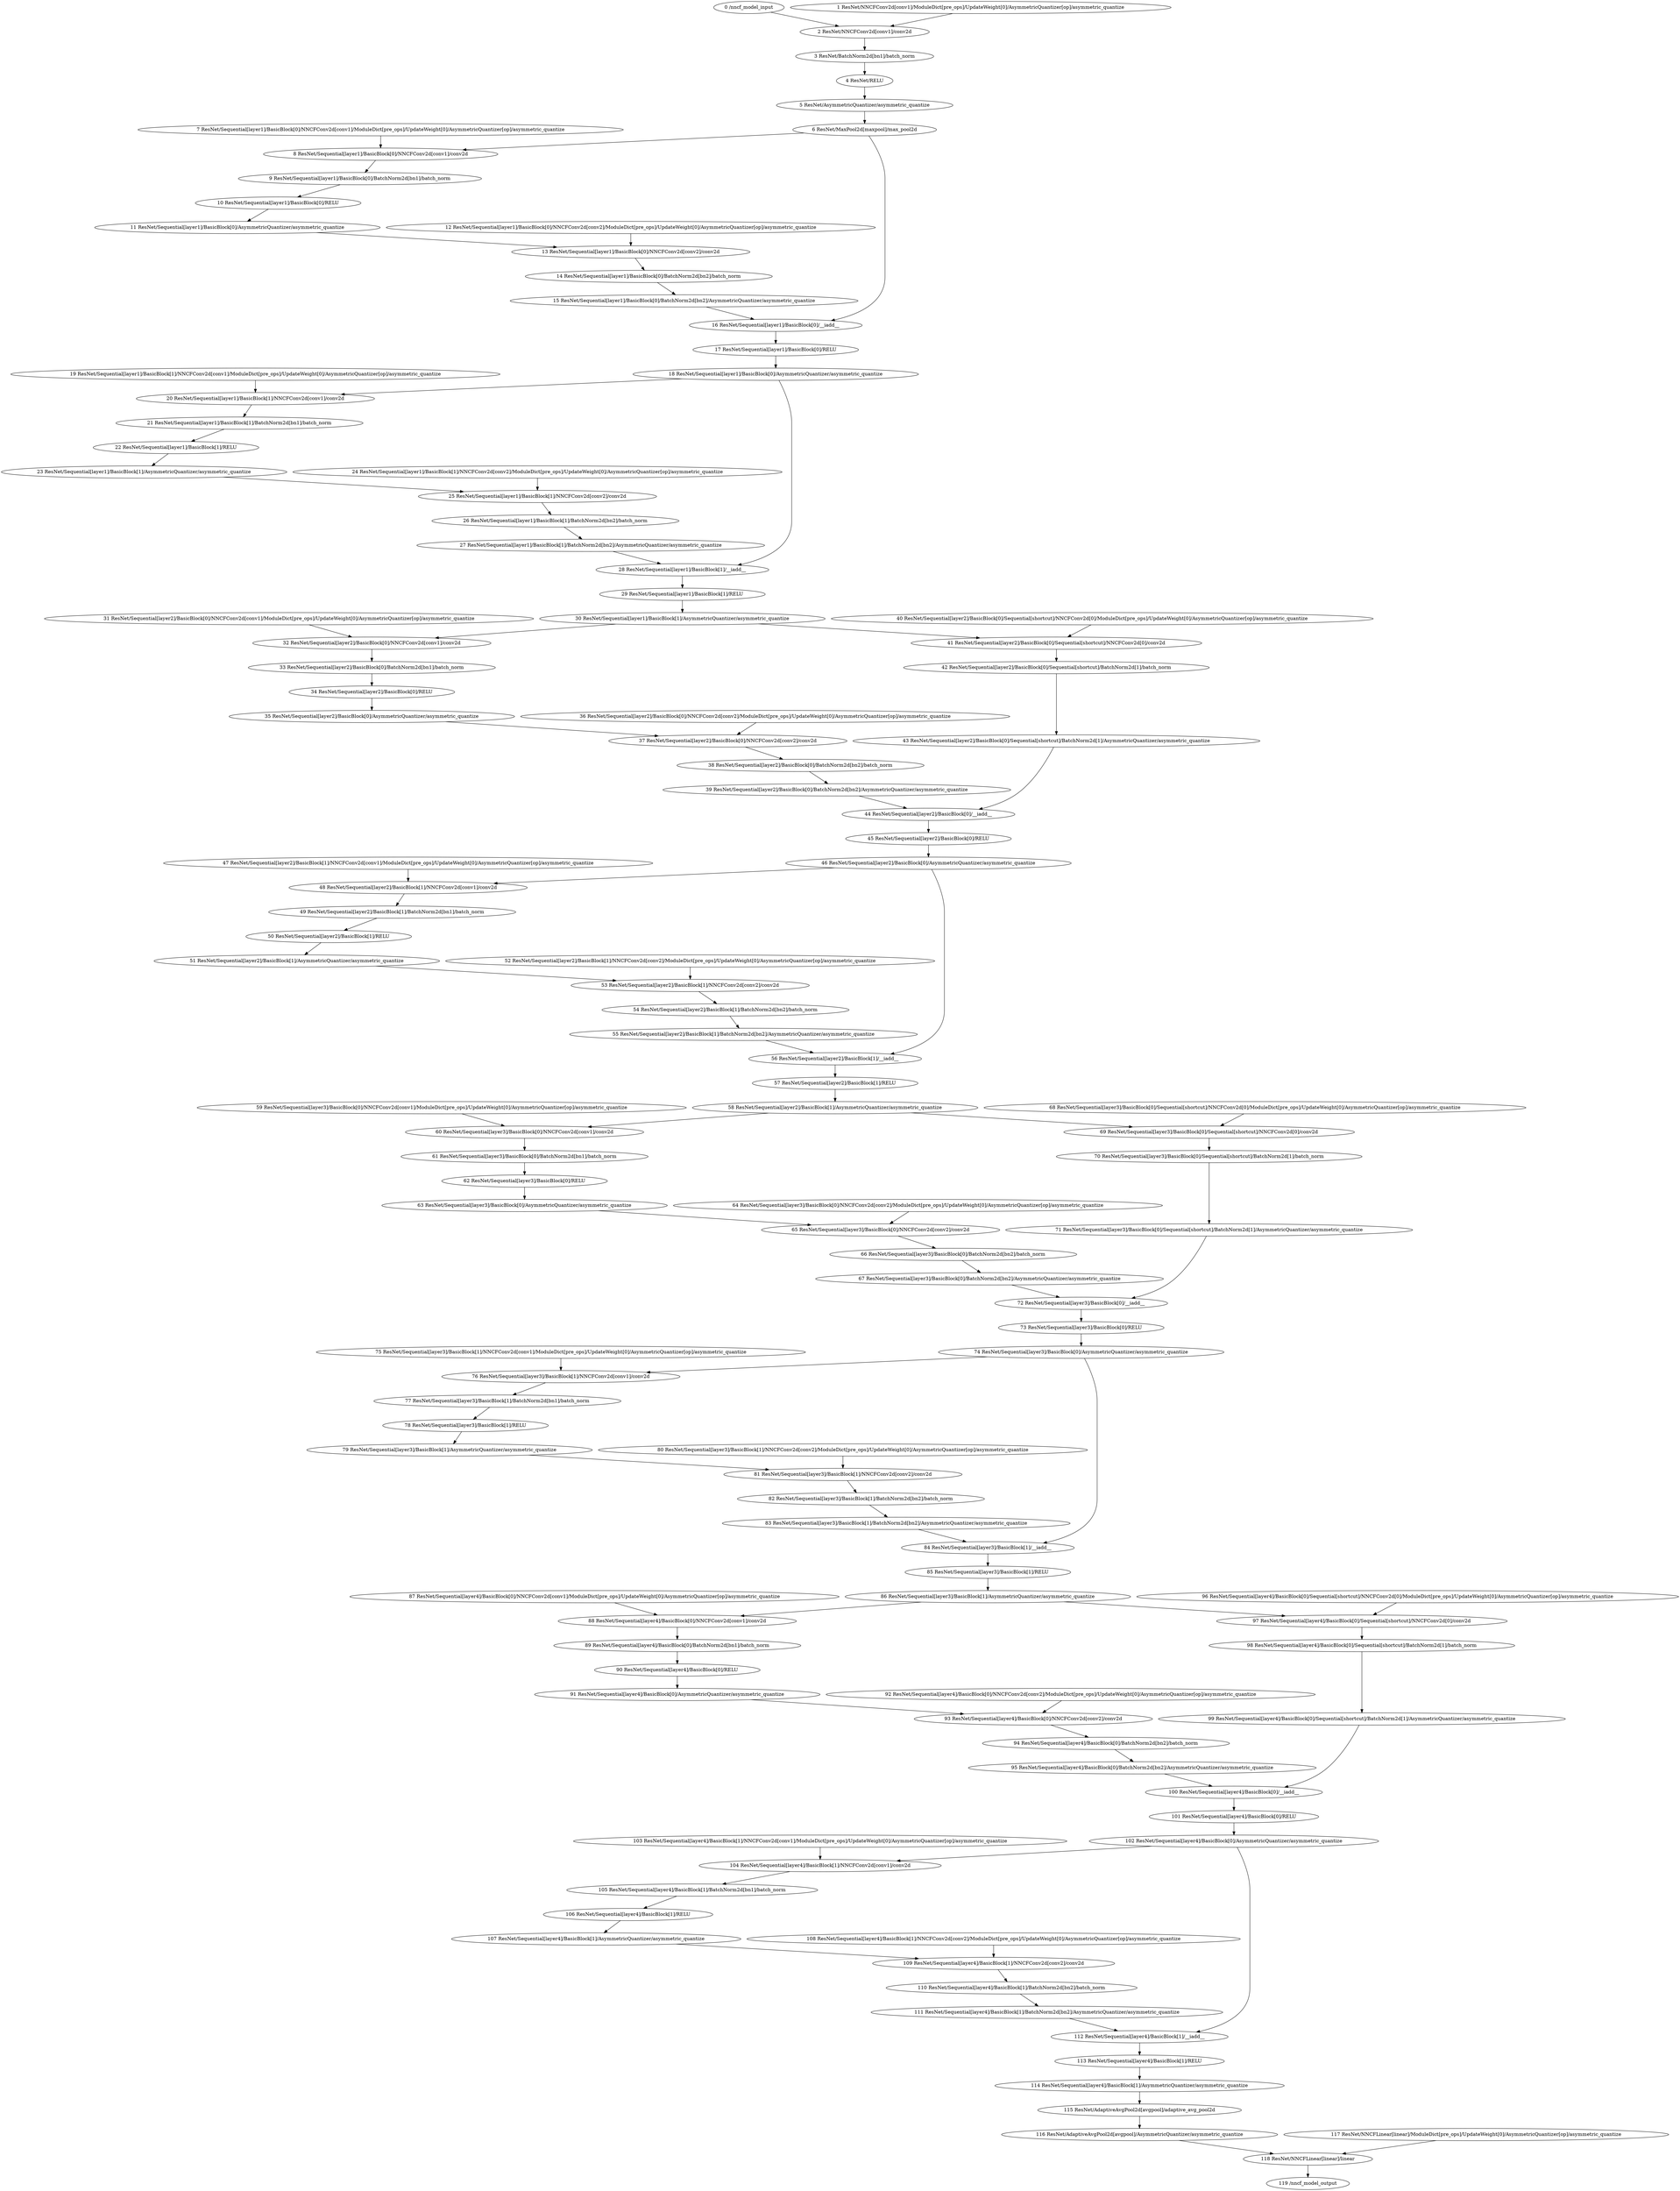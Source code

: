 strict digraph  {
"0 /nncf_model_input" [id=0, scope="", type=nncf_model_input];
"1 ResNet/NNCFConv2d[conv1]/ModuleDict[pre_ops]/UpdateWeight[0]/AsymmetricQuantizer[op]/asymmetric_quantize" [id=1, scope="ResNet/NNCFConv2d[conv1]/ModuleDict[pre_ops]/UpdateWeight[0]/AsymmetricQuantizer[op]", type=asymmetric_quantize];
"2 ResNet/NNCFConv2d[conv1]/conv2d" [id=2, scope="ResNet/NNCFConv2d[conv1]", type=conv2d];
"3 ResNet/BatchNorm2d[bn1]/batch_norm" [id=3, scope="ResNet/BatchNorm2d[bn1]", type=batch_norm];
"4 ResNet/RELU" [id=4, scope=ResNet, type=RELU];
"5 ResNet/AsymmetricQuantizer/asymmetric_quantize" [id=5, scope="ResNet/AsymmetricQuantizer", type=asymmetric_quantize];
"6 ResNet/MaxPool2d[maxpool]/max_pool2d" [id=6, scope="ResNet/MaxPool2d[maxpool]", type=max_pool2d];
"7 ResNet/Sequential[layer1]/BasicBlock[0]/NNCFConv2d[conv1]/ModuleDict[pre_ops]/UpdateWeight[0]/AsymmetricQuantizer[op]/asymmetric_quantize" [id=7, scope="ResNet/Sequential[layer1]/BasicBlock[0]/NNCFConv2d[conv1]/ModuleDict[pre_ops]/UpdateWeight[0]/AsymmetricQuantizer[op]", type=asymmetric_quantize];
"8 ResNet/Sequential[layer1]/BasicBlock[0]/NNCFConv2d[conv1]/conv2d" [id=8, scope="ResNet/Sequential[layer1]/BasicBlock[0]/NNCFConv2d[conv1]", type=conv2d];
"9 ResNet/Sequential[layer1]/BasicBlock[0]/BatchNorm2d[bn1]/batch_norm" [id=9, scope="ResNet/Sequential[layer1]/BasicBlock[0]/BatchNorm2d[bn1]", type=batch_norm];
"10 ResNet/Sequential[layer1]/BasicBlock[0]/RELU" [id=10, scope="ResNet/Sequential[layer1]/BasicBlock[0]", type=RELU];
"11 ResNet/Sequential[layer1]/BasicBlock[0]/AsymmetricQuantizer/asymmetric_quantize" [id=11, scope="ResNet/Sequential[layer1]/BasicBlock[0]/AsymmetricQuantizer", type=asymmetric_quantize];
"12 ResNet/Sequential[layer1]/BasicBlock[0]/NNCFConv2d[conv2]/ModuleDict[pre_ops]/UpdateWeight[0]/AsymmetricQuantizer[op]/asymmetric_quantize" [id=12, scope="ResNet/Sequential[layer1]/BasicBlock[0]/NNCFConv2d[conv2]/ModuleDict[pre_ops]/UpdateWeight[0]/AsymmetricQuantizer[op]", type=asymmetric_quantize];
"13 ResNet/Sequential[layer1]/BasicBlock[0]/NNCFConv2d[conv2]/conv2d" [id=13, scope="ResNet/Sequential[layer1]/BasicBlock[0]/NNCFConv2d[conv2]", type=conv2d];
"14 ResNet/Sequential[layer1]/BasicBlock[0]/BatchNorm2d[bn2]/batch_norm" [id=14, scope="ResNet/Sequential[layer1]/BasicBlock[0]/BatchNorm2d[bn2]", type=batch_norm];
"15 ResNet/Sequential[layer1]/BasicBlock[0]/BatchNorm2d[bn2]/AsymmetricQuantizer/asymmetric_quantize" [id=15, scope="ResNet/Sequential[layer1]/BasicBlock[0]/BatchNorm2d[bn2]/AsymmetricQuantizer", type=asymmetric_quantize];
"16 ResNet/Sequential[layer1]/BasicBlock[0]/__iadd__" [id=16, scope="ResNet/Sequential[layer1]/BasicBlock[0]", type=__iadd__];
"17 ResNet/Sequential[layer1]/BasicBlock[0]/RELU" [id=17, scope="ResNet/Sequential[layer1]/BasicBlock[0]", type=RELU];
"18 ResNet/Sequential[layer1]/BasicBlock[0]/AsymmetricQuantizer/asymmetric_quantize" [id=18, scope="ResNet/Sequential[layer1]/BasicBlock[0]/AsymmetricQuantizer", type=asymmetric_quantize];
"19 ResNet/Sequential[layer1]/BasicBlock[1]/NNCFConv2d[conv1]/ModuleDict[pre_ops]/UpdateWeight[0]/AsymmetricQuantizer[op]/asymmetric_quantize" [id=19, scope="ResNet/Sequential[layer1]/BasicBlock[1]/NNCFConv2d[conv1]/ModuleDict[pre_ops]/UpdateWeight[0]/AsymmetricQuantizer[op]", type=asymmetric_quantize];
"20 ResNet/Sequential[layer1]/BasicBlock[1]/NNCFConv2d[conv1]/conv2d" [id=20, scope="ResNet/Sequential[layer1]/BasicBlock[1]/NNCFConv2d[conv1]", type=conv2d];
"21 ResNet/Sequential[layer1]/BasicBlock[1]/BatchNorm2d[bn1]/batch_norm" [id=21, scope="ResNet/Sequential[layer1]/BasicBlock[1]/BatchNorm2d[bn1]", type=batch_norm];
"22 ResNet/Sequential[layer1]/BasicBlock[1]/RELU" [id=22, scope="ResNet/Sequential[layer1]/BasicBlock[1]", type=RELU];
"23 ResNet/Sequential[layer1]/BasicBlock[1]/AsymmetricQuantizer/asymmetric_quantize" [id=23, scope="ResNet/Sequential[layer1]/BasicBlock[1]/AsymmetricQuantizer", type=asymmetric_quantize];
"24 ResNet/Sequential[layer1]/BasicBlock[1]/NNCFConv2d[conv2]/ModuleDict[pre_ops]/UpdateWeight[0]/AsymmetricQuantizer[op]/asymmetric_quantize" [id=24, scope="ResNet/Sequential[layer1]/BasicBlock[1]/NNCFConv2d[conv2]/ModuleDict[pre_ops]/UpdateWeight[0]/AsymmetricQuantizer[op]", type=asymmetric_quantize];
"25 ResNet/Sequential[layer1]/BasicBlock[1]/NNCFConv2d[conv2]/conv2d" [id=25, scope="ResNet/Sequential[layer1]/BasicBlock[1]/NNCFConv2d[conv2]", type=conv2d];
"26 ResNet/Sequential[layer1]/BasicBlock[1]/BatchNorm2d[bn2]/batch_norm" [id=26, scope="ResNet/Sequential[layer1]/BasicBlock[1]/BatchNorm2d[bn2]", type=batch_norm];
"27 ResNet/Sequential[layer1]/BasicBlock[1]/BatchNorm2d[bn2]/AsymmetricQuantizer/asymmetric_quantize" [id=27, scope="ResNet/Sequential[layer1]/BasicBlock[1]/BatchNorm2d[bn2]/AsymmetricQuantizer", type=asymmetric_quantize];
"28 ResNet/Sequential[layer1]/BasicBlock[1]/__iadd__" [id=28, scope="ResNet/Sequential[layer1]/BasicBlock[1]", type=__iadd__];
"29 ResNet/Sequential[layer1]/BasicBlock[1]/RELU" [id=29, scope="ResNet/Sequential[layer1]/BasicBlock[1]", type=RELU];
"30 ResNet/Sequential[layer1]/BasicBlock[1]/AsymmetricQuantizer/asymmetric_quantize" [id=30, scope="ResNet/Sequential[layer1]/BasicBlock[1]/AsymmetricQuantizer", type=asymmetric_quantize];
"31 ResNet/Sequential[layer2]/BasicBlock[0]/NNCFConv2d[conv1]/ModuleDict[pre_ops]/UpdateWeight[0]/AsymmetricQuantizer[op]/asymmetric_quantize" [id=31, scope="ResNet/Sequential[layer2]/BasicBlock[0]/NNCFConv2d[conv1]/ModuleDict[pre_ops]/UpdateWeight[0]/AsymmetricQuantizer[op]", type=asymmetric_quantize];
"32 ResNet/Sequential[layer2]/BasicBlock[0]/NNCFConv2d[conv1]/conv2d" [id=32, scope="ResNet/Sequential[layer2]/BasicBlock[0]/NNCFConv2d[conv1]", type=conv2d];
"33 ResNet/Sequential[layer2]/BasicBlock[0]/BatchNorm2d[bn1]/batch_norm" [id=33, scope="ResNet/Sequential[layer2]/BasicBlock[0]/BatchNorm2d[bn1]", type=batch_norm];
"34 ResNet/Sequential[layer2]/BasicBlock[0]/RELU" [id=34, scope="ResNet/Sequential[layer2]/BasicBlock[0]", type=RELU];
"35 ResNet/Sequential[layer2]/BasicBlock[0]/AsymmetricQuantizer/asymmetric_quantize" [id=35, scope="ResNet/Sequential[layer2]/BasicBlock[0]/AsymmetricQuantizer", type=asymmetric_quantize];
"36 ResNet/Sequential[layer2]/BasicBlock[0]/NNCFConv2d[conv2]/ModuleDict[pre_ops]/UpdateWeight[0]/AsymmetricQuantizer[op]/asymmetric_quantize" [id=36, scope="ResNet/Sequential[layer2]/BasicBlock[0]/NNCFConv2d[conv2]/ModuleDict[pre_ops]/UpdateWeight[0]/AsymmetricQuantizer[op]", type=asymmetric_quantize];
"37 ResNet/Sequential[layer2]/BasicBlock[0]/NNCFConv2d[conv2]/conv2d" [id=37, scope="ResNet/Sequential[layer2]/BasicBlock[0]/NNCFConv2d[conv2]", type=conv2d];
"38 ResNet/Sequential[layer2]/BasicBlock[0]/BatchNorm2d[bn2]/batch_norm" [id=38, scope="ResNet/Sequential[layer2]/BasicBlock[0]/BatchNorm2d[bn2]", type=batch_norm];
"39 ResNet/Sequential[layer2]/BasicBlock[0]/BatchNorm2d[bn2]/AsymmetricQuantizer/asymmetric_quantize" [id=39, scope="ResNet/Sequential[layer2]/BasicBlock[0]/BatchNorm2d[bn2]/AsymmetricQuantizer", type=asymmetric_quantize];
"40 ResNet/Sequential[layer2]/BasicBlock[0]/Sequential[shortcut]/NNCFConv2d[0]/ModuleDict[pre_ops]/UpdateWeight[0]/AsymmetricQuantizer[op]/asymmetric_quantize" [id=40, scope="ResNet/Sequential[layer2]/BasicBlock[0]/Sequential[shortcut]/NNCFConv2d[0]/ModuleDict[pre_ops]/UpdateWeight[0]/AsymmetricQuantizer[op]", type=asymmetric_quantize];
"41 ResNet/Sequential[layer2]/BasicBlock[0]/Sequential[shortcut]/NNCFConv2d[0]/conv2d" [id=41, scope="ResNet/Sequential[layer2]/BasicBlock[0]/Sequential[shortcut]/NNCFConv2d[0]", type=conv2d];
"42 ResNet/Sequential[layer2]/BasicBlock[0]/Sequential[shortcut]/BatchNorm2d[1]/batch_norm" [id=42, scope="ResNet/Sequential[layer2]/BasicBlock[0]/Sequential[shortcut]/BatchNorm2d[1]", type=batch_norm];
"43 ResNet/Sequential[layer2]/BasicBlock[0]/Sequential[shortcut]/BatchNorm2d[1]/AsymmetricQuantizer/asymmetric_quantize" [id=43, scope="ResNet/Sequential[layer2]/BasicBlock[0]/Sequential[shortcut]/BatchNorm2d[1]/AsymmetricQuantizer", type=asymmetric_quantize];
"44 ResNet/Sequential[layer2]/BasicBlock[0]/__iadd__" [id=44, scope="ResNet/Sequential[layer2]/BasicBlock[0]", type=__iadd__];
"45 ResNet/Sequential[layer2]/BasicBlock[0]/RELU" [id=45, scope="ResNet/Sequential[layer2]/BasicBlock[0]", type=RELU];
"46 ResNet/Sequential[layer2]/BasicBlock[0]/AsymmetricQuantizer/asymmetric_quantize" [id=46, scope="ResNet/Sequential[layer2]/BasicBlock[0]/AsymmetricQuantizer", type=asymmetric_quantize];
"47 ResNet/Sequential[layer2]/BasicBlock[1]/NNCFConv2d[conv1]/ModuleDict[pre_ops]/UpdateWeight[0]/AsymmetricQuantizer[op]/asymmetric_quantize" [id=47, scope="ResNet/Sequential[layer2]/BasicBlock[1]/NNCFConv2d[conv1]/ModuleDict[pre_ops]/UpdateWeight[0]/AsymmetricQuantizer[op]", type=asymmetric_quantize];
"48 ResNet/Sequential[layer2]/BasicBlock[1]/NNCFConv2d[conv1]/conv2d" [id=48, scope="ResNet/Sequential[layer2]/BasicBlock[1]/NNCFConv2d[conv1]", type=conv2d];
"49 ResNet/Sequential[layer2]/BasicBlock[1]/BatchNorm2d[bn1]/batch_norm" [id=49, scope="ResNet/Sequential[layer2]/BasicBlock[1]/BatchNorm2d[bn1]", type=batch_norm];
"50 ResNet/Sequential[layer2]/BasicBlock[1]/RELU" [id=50, scope="ResNet/Sequential[layer2]/BasicBlock[1]", type=RELU];
"51 ResNet/Sequential[layer2]/BasicBlock[1]/AsymmetricQuantizer/asymmetric_quantize" [id=51, scope="ResNet/Sequential[layer2]/BasicBlock[1]/AsymmetricQuantizer", type=asymmetric_quantize];
"52 ResNet/Sequential[layer2]/BasicBlock[1]/NNCFConv2d[conv2]/ModuleDict[pre_ops]/UpdateWeight[0]/AsymmetricQuantizer[op]/asymmetric_quantize" [id=52, scope="ResNet/Sequential[layer2]/BasicBlock[1]/NNCFConv2d[conv2]/ModuleDict[pre_ops]/UpdateWeight[0]/AsymmetricQuantizer[op]", type=asymmetric_quantize];
"53 ResNet/Sequential[layer2]/BasicBlock[1]/NNCFConv2d[conv2]/conv2d" [id=53, scope="ResNet/Sequential[layer2]/BasicBlock[1]/NNCFConv2d[conv2]", type=conv2d];
"54 ResNet/Sequential[layer2]/BasicBlock[1]/BatchNorm2d[bn2]/batch_norm" [id=54, scope="ResNet/Sequential[layer2]/BasicBlock[1]/BatchNorm2d[bn2]", type=batch_norm];
"55 ResNet/Sequential[layer2]/BasicBlock[1]/BatchNorm2d[bn2]/AsymmetricQuantizer/asymmetric_quantize" [id=55, scope="ResNet/Sequential[layer2]/BasicBlock[1]/BatchNorm2d[bn2]/AsymmetricQuantizer", type=asymmetric_quantize];
"56 ResNet/Sequential[layer2]/BasicBlock[1]/__iadd__" [id=56, scope="ResNet/Sequential[layer2]/BasicBlock[1]", type=__iadd__];
"57 ResNet/Sequential[layer2]/BasicBlock[1]/RELU" [id=57, scope="ResNet/Sequential[layer2]/BasicBlock[1]", type=RELU];
"58 ResNet/Sequential[layer2]/BasicBlock[1]/AsymmetricQuantizer/asymmetric_quantize" [id=58, scope="ResNet/Sequential[layer2]/BasicBlock[1]/AsymmetricQuantizer", type=asymmetric_quantize];
"59 ResNet/Sequential[layer3]/BasicBlock[0]/NNCFConv2d[conv1]/ModuleDict[pre_ops]/UpdateWeight[0]/AsymmetricQuantizer[op]/asymmetric_quantize" [id=59, scope="ResNet/Sequential[layer3]/BasicBlock[0]/NNCFConv2d[conv1]/ModuleDict[pre_ops]/UpdateWeight[0]/AsymmetricQuantizer[op]", type=asymmetric_quantize];
"60 ResNet/Sequential[layer3]/BasicBlock[0]/NNCFConv2d[conv1]/conv2d" [id=60, scope="ResNet/Sequential[layer3]/BasicBlock[0]/NNCFConv2d[conv1]", type=conv2d];
"61 ResNet/Sequential[layer3]/BasicBlock[0]/BatchNorm2d[bn1]/batch_norm" [id=61, scope="ResNet/Sequential[layer3]/BasicBlock[0]/BatchNorm2d[bn1]", type=batch_norm];
"62 ResNet/Sequential[layer3]/BasicBlock[0]/RELU" [id=62, scope="ResNet/Sequential[layer3]/BasicBlock[0]", type=RELU];
"63 ResNet/Sequential[layer3]/BasicBlock[0]/AsymmetricQuantizer/asymmetric_quantize" [id=63, scope="ResNet/Sequential[layer3]/BasicBlock[0]/AsymmetricQuantizer", type=asymmetric_quantize];
"64 ResNet/Sequential[layer3]/BasicBlock[0]/NNCFConv2d[conv2]/ModuleDict[pre_ops]/UpdateWeight[0]/AsymmetricQuantizer[op]/asymmetric_quantize" [id=64, scope="ResNet/Sequential[layer3]/BasicBlock[0]/NNCFConv2d[conv2]/ModuleDict[pre_ops]/UpdateWeight[0]/AsymmetricQuantizer[op]", type=asymmetric_quantize];
"65 ResNet/Sequential[layer3]/BasicBlock[0]/NNCFConv2d[conv2]/conv2d" [id=65, scope="ResNet/Sequential[layer3]/BasicBlock[0]/NNCFConv2d[conv2]", type=conv2d];
"66 ResNet/Sequential[layer3]/BasicBlock[0]/BatchNorm2d[bn2]/batch_norm" [id=66, scope="ResNet/Sequential[layer3]/BasicBlock[0]/BatchNorm2d[bn2]", type=batch_norm];
"67 ResNet/Sequential[layer3]/BasicBlock[0]/BatchNorm2d[bn2]/AsymmetricQuantizer/asymmetric_quantize" [id=67, scope="ResNet/Sequential[layer3]/BasicBlock[0]/BatchNorm2d[bn2]/AsymmetricQuantizer", type=asymmetric_quantize];
"68 ResNet/Sequential[layer3]/BasicBlock[0]/Sequential[shortcut]/NNCFConv2d[0]/ModuleDict[pre_ops]/UpdateWeight[0]/AsymmetricQuantizer[op]/asymmetric_quantize" [id=68, scope="ResNet/Sequential[layer3]/BasicBlock[0]/Sequential[shortcut]/NNCFConv2d[0]/ModuleDict[pre_ops]/UpdateWeight[0]/AsymmetricQuantizer[op]", type=asymmetric_quantize];
"69 ResNet/Sequential[layer3]/BasicBlock[0]/Sequential[shortcut]/NNCFConv2d[0]/conv2d" [id=69, scope="ResNet/Sequential[layer3]/BasicBlock[0]/Sequential[shortcut]/NNCFConv2d[0]", type=conv2d];
"70 ResNet/Sequential[layer3]/BasicBlock[0]/Sequential[shortcut]/BatchNorm2d[1]/batch_norm" [id=70, scope="ResNet/Sequential[layer3]/BasicBlock[0]/Sequential[shortcut]/BatchNorm2d[1]", type=batch_norm];
"71 ResNet/Sequential[layer3]/BasicBlock[0]/Sequential[shortcut]/BatchNorm2d[1]/AsymmetricQuantizer/asymmetric_quantize" [id=71, scope="ResNet/Sequential[layer3]/BasicBlock[0]/Sequential[shortcut]/BatchNorm2d[1]/AsymmetricQuantizer", type=asymmetric_quantize];
"72 ResNet/Sequential[layer3]/BasicBlock[0]/__iadd__" [id=72, scope="ResNet/Sequential[layer3]/BasicBlock[0]", type=__iadd__];
"73 ResNet/Sequential[layer3]/BasicBlock[0]/RELU" [id=73, scope="ResNet/Sequential[layer3]/BasicBlock[0]", type=RELU];
"74 ResNet/Sequential[layer3]/BasicBlock[0]/AsymmetricQuantizer/asymmetric_quantize" [id=74, scope="ResNet/Sequential[layer3]/BasicBlock[0]/AsymmetricQuantizer", type=asymmetric_quantize];
"75 ResNet/Sequential[layer3]/BasicBlock[1]/NNCFConv2d[conv1]/ModuleDict[pre_ops]/UpdateWeight[0]/AsymmetricQuantizer[op]/asymmetric_quantize" [id=75, scope="ResNet/Sequential[layer3]/BasicBlock[1]/NNCFConv2d[conv1]/ModuleDict[pre_ops]/UpdateWeight[0]/AsymmetricQuantizer[op]", type=asymmetric_quantize];
"76 ResNet/Sequential[layer3]/BasicBlock[1]/NNCFConv2d[conv1]/conv2d" [id=76, scope="ResNet/Sequential[layer3]/BasicBlock[1]/NNCFConv2d[conv1]", type=conv2d];
"77 ResNet/Sequential[layer3]/BasicBlock[1]/BatchNorm2d[bn1]/batch_norm" [id=77, scope="ResNet/Sequential[layer3]/BasicBlock[1]/BatchNorm2d[bn1]", type=batch_norm];
"78 ResNet/Sequential[layer3]/BasicBlock[1]/RELU" [id=78, scope="ResNet/Sequential[layer3]/BasicBlock[1]", type=RELU];
"79 ResNet/Sequential[layer3]/BasicBlock[1]/AsymmetricQuantizer/asymmetric_quantize" [id=79, scope="ResNet/Sequential[layer3]/BasicBlock[1]/AsymmetricQuantizer", type=asymmetric_quantize];
"80 ResNet/Sequential[layer3]/BasicBlock[1]/NNCFConv2d[conv2]/ModuleDict[pre_ops]/UpdateWeight[0]/AsymmetricQuantizer[op]/asymmetric_quantize" [id=80, scope="ResNet/Sequential[layer3]/BasicBlock[1]/NNCFConv2d[conv2]/ModuleDict[pre_ops]/UpdateWeight[0]/AsymmetricQuantizer[op]", type=asymmetric_quantize];
"81 ResNet/Sequential[layer3]/BasicBlock[1]/NNCFConv2d[conv2]/conv2d" [id=81, scope="ResNet/Sequential[layer3]/BasicBlock[1]/NNCFConv2d[conv2]", type=conv2d];
"82 ResNet/Sequential[layer3]/BasicBlock[1]/BatchNorm2d[bn2]/batch_norm" [id=82, scope="ResNet/Sequential[layer3]/BasicBlock[1]/BatchNorm2d[bn2]", type=batch_norm];
"83 ResNet/Sequential[layer3]/BasicBlock[1]/BatchNorm2d[bn2]/AsymmetricQuantizer/asymmetric_quantize" [id=83, scope="ResNet/Sequential[layer3]/BasicBlock[1]/BatchNorm2d[bn2]/AsymmetricQuantizer", type=asymmetric_quantize];
"84 ResNet/Sequential[layer3]/BasicBlock[1]/__iadd__" [id=84, scope="ResNet/Sequential[layer3]/BasicBlock[1]", type=__iadd__];
"85 ResNet/Sequential[layer3]/BasicBlock[1]/RELU" [id=85, scope="ResNet/Sequential[layer3]/BasicBlock[1]", type=RELU];
"86 ResNet/Sequential[layer3]/BasicBlock[1]/AsymmetricQuantizer/asymmetric_quantize" [id=86, scope="ResNet/Sequential[layer3]/BasicBlock[1]/AsymmetricQuantizer", type=asymmetric_quantize];
"87 ResNet/Sequential[layer4]/BasicBlock[0]/NNCFConv2d[conv1]/ModuleDict[pre_ops]/UpdateWeight[0]/AsymmetricQuantizer[op]/asymmetric_quantize" [id=87, scope="ResNet/Sequential[layer4]/BasicBlock[0]/NNCFConv2d[conv1]/ModuleDict[pre_ops]/UpdateWeight[0]/AsymmetricQuantizer[op]", type=asymmetric_quantize];
"88 ResNet/Sequential[layer4]/BasicBlock[0]/NNCFConv2d[conv1]/conv2d" [id=88, scope="ResNet/Sequential[layer4]/BasicBlock[0]/NNCFConv2d[conv1]", type=conv2d];
"89 ResNet/Sequential[layer4]/BasicBlock[0]/BatchNorm2d[bn1]/batch_norm" [id=89, scope="ResNet/Sequential[layer4]/BasicBlock[0]/BatchNorm2d[bn1]", type=batch_norm];
"90 ResNet/Sequential[layer4]/BasicBlock[0]/RELU" [id=90, scope="ResNet/Sequential[layer4]/BasicBlock[0]", type=RELU];
"91 ResNet/Sequential[layer4]/BasicBlock[0]/AsymmetricQuantizer/asymmetric_quantize" [id=91, scope="ResNet/Sequential[layer4]/BasicBlock[0]/AsymmetricQuantizer", type=asymmetric_quantize];
"92 ResNet/Sequential[layer4]/BasicBlock[0]/NNCFConv2d[conv2]/ModuleDict[pre_ops]/UpdateWeight[0]/AsymmetricQuantizer[op]/asymmetric_quantize" [id=92, scope="ResNet/Sequential[layer4]/BasicBlock[0]/NNCFConv2d[conv2]/ModuleDict[pre_ops]/UpdateWeight[0]/AsymmetricQuantizer[op]", type=asymmetric_quantize];
"93 ResNet/Sequential[layer4]/BasicBlock[0]/NNCFConv2d[conv2]/conv2d" [id=93, scope="ResNet/Sequential[layer4]/BasicBlock[0]/NNCFConv2d[conv2]", type=conv2d];
"94 ResNet/Sequential[layer4]/BasicBlock[0]/BatchNorm2d[bn2]/batch_norm" [id=94, scope="ResNet/Sequential[layer4]/BasicBlock[0]/BatchNorm2d[bn2]", type=batch_norm];
"95 ResNet/Sequential[layer4]/BasicBlock[0]/BatchNorm2d[bn2]/AsymmetricQuantizer/asymmetric_quantize" [id=95, scope="ResNet/Sequential[layer4]/BasicBlock[0]/BatchNorm2d[bn2]/AsymmetricQuantizer", type=asymmetric_quantize];
"96 ResNet/Sequential[layer4]/BasicBlock[0]/Sequential[shortcut]/NNCFConv2d[0]/ModuleDict[pre_ops]/UpdateWeight[0]/AsymmetricQuantizer[op]/asymmetric_quantize" [id=96, scope="ResNet/Sequential[layer4]/BasicBlock[0]/Sequential[shortcut]/NNCFConv2d[0]/ModuleDict[pre_ops]/UpdateWeight[0]/AsymmetricQuantizer[op]", type=asymmetric_quantize];
"97 ResNet/Sequential[layer4]/BasicBlock[0]/Sequential[shortcut]/NNCFConv2d[0]/conv2d" [id=97, scope="ResNet/Sequential[layer4]/BasicBlock[0]/Sequential[shortcut]/NNCFConv2d[0]", type=conv2d];
"98 ResNet/Sequential[layer4]/BasicBlock[0]/Sequential[shortcut]/BatchNorm2d[1]/batch_norm" [id=98, scope="ResNet/Sequential[layer4]/BasicBlock[0]/Sequential[shortcut]/BatchNorm2d[1]", type=batch_norm];
"99 ResNet/Sequential[layer4]/BasicBlock[0]/Sequential[shortcut]/BatchNorm2d[1]/AsymmetricQuantizer/asymmetric_quantize" [id=99, scope="ResNet/Sequential[layer4]/BasicBlock[0]/Sequential[shortcut]/BatchNorm2d[1]/AsymmetricQuantizer", type=asymmetric_quantize];
"100 ResNet/Sequential[layer4]/BasicBlock[0]/__iadd__" [id=100, scope="ResNet/Sequential[layer4]/BasicBlock[0]", type=__iadd__];
"101 ResNet/Sequential[layer4]/BasicBlock[0]/RELU" [id=101, scope="ResNet/Sequential[layer4]/BasicBlock[0]", type=RELU];
"102 ResNet/Sequential[layer4]/BasicBlock[0]/AsymmetricQuantizer/asymmetric_quantize" [id=102, scope="ResNet/Sequential[layer4]/BasicBlock[0]/AsymmetricQuantizer", type=asymmetric_quantize];
"103 ResNet/Sequential[layer4]/BasicBlock[1]/NNCFConv2d[conv1]/ModuleDict[pre_ops]/UpdateWeight[0]/AsymmetricQuantizer[op]/asymmetric_quantize" [id=103, scope="ResNet/Sequential[layer4]/BasicBlock[1]/NNCFConv2d[conv1]/ModuleDict[pre_ops]/UpdateWeight[0]/AsymmetricQuantizer[op]", type=asymmetric_quantize];
"104 ResNet/Sequential[layer4]/BasicBlock[1]/NNCFConv2d[conv1]/conv2d" [id=104, scope="ResNet/Sequential[layer4]/BasicBlock[1]/NNCFConv2d[conv1]", type=conv2d];
"105 ResNet/Sequential[layer4]/BasicBlock[1]/BatchNorm2d[bn1]/batch_norm" [id=105, scope="ResNet/Sequential[layer4]/BasicBlock[1]/BatchNorm2d[bn1]", type=batch_norm];
"106 ResNet/Sequential[layer4]/BasicBlock[1]/RELU" [id=106, scope="ResNet/Sequential[layer4]/BasicBlock[1]", type=RELU];
"107 ResNet/Sequential[layer4]/BasicBlock[1]/AsymmetricQuantizer/asymmetric_quantize" [id=107, scope="ResNet/Sequential[layer4]/BasicBlock[1]/AsymmetricQuantizer", type=asymmetric_quantize];
"108 ResNet/Sequential[layer4]/BasicBlock[1]/NNCFConv2d[conv2]/ModuleDict[pre_ops]/UpdateWeight[0]/AsymmetricQuantizer[op]/asymmetric_quantize" [id=108, scope="ResNet/Sequential[layer4]/BasicBlock[1]/NNCFConv2d[conv2]/ModuleDict[pre_ops]/UpdateWeight[0]/AsymmetricQuantizer[op]", type=asymmetric_quantize];
"109 ResNet/Sequential[layer4]/BasicBlock[1]/NNCFConv2d[conv2]/conv2d" [id=109, scope="ResNet/Sequential[layer4]/BasicBlock[1]/NNCFConv2d[conv2]", type=conv2d];
"110 ResNet/Sequential[layer4]/BasicBlock[1]/BatchNorm2d[bn2]/batch_norm" [id=110, scope="ResNet/Sequential[layer4]/BasicBlock[1]/BatchNorm2d[bn2]", type=batch_norm];
"111 ResNet/Sequential[layer4]/BasicBlock[1]/BatchNorm2d[bn2]/AsymmetricQuantizer/asymmetric_quantize" [id=111, scope="ResNet/Sequential[layer4]/BasicBlock[1]/BatchNorm2d[bn2]/AsymmetricQuantizer", type=asymmetric_quantize];
"112 ResNet/Sequential[layer4]/BasicBlock[1]/__iadd__" [id=112, scope="ResNet/Sequential[layer4]/BasicBlock[1]", type=__iadd__];
"113 ResNet/Sequential[layer4]/BasicBlock[1]/RELU" [id=113, scope="ResNet/Sequential[layer4]/BasicBlock[1]", type=RELU];
"114 ResNet/Sequential[layer4]/BasicBlock[1]/AsymmetricQuantizer/asymmetric_quantize" [id=114, scope="ResNet/Sequential[layer4]/BasicBlock[1]/AsymmetricQuantizer", type=asymmetric_quantize];
"115 ResNet/AdaptiveAvgPool2d[avgpool]/adaptive_avg_pool2d" [id=115, scope="ResNet/AdaptiveAvgPool2d[avgpool]", type=adaptive_avg_pool2d];
"116 ResNet/AdaptiveAvgPool2d[avgpool]/AsymmetricQuantizer/asymmetric_quantize" [id=116, scope="ResNet/AdaptiveAvgPool2d[avgpool]/AsymmetricQuantizer", type=asymmetric_quantize];
"117 ResNet/NNCFLinear[linear]/ModuleDict[pre_ops]/UpdateWeight[0]/AsymmetricQuantizer[op]/asymmetric_quantize" [id=117, scope="ResNet/NNCFLinear[linear]/ModuleDict[pre_ops]/UpdateWeight[0]/AsymmetricQuantizer[op]", type=asymmetric_quantize];
"118 ResNet/NNCFLinear[linear]/linear" [id=118, scope="ResNet/NNCFLinear[linear]", type=linear];
"119 /nncf_model_output" [id=119, scope="", type=nncf_model_output];
"0 /nncf_model_input" -> "2 ResNet/NNCFConv2d[conv1]/conv2d";
"1 ResNet/NNCFConv2d[conv1]/ModuleDict[pre_ops]/UpdateWeight[0]/AsymmetricQuantizer[op]/asymmetric_quantize" -> "2 ResNet/NNCFConv2d[conv1]/conv2d";
"2 ResNet/NNCFConv2d[conv1]/conv2d" -> "3 ResNet/BatchNorm2d[bn1]/batch_norm";
"3 ResNet/BatchNorm2d[bn1]/batch_norm" -> "4 ResNet/RELU";
"4 ResNet/RELU" -> "5 ResNet/AsymmetricQuantizer/asymmetric_quantize";
"5 ResNet/AsymmetricQuantizer/asymmetric_quantize" -> "6 ResNet/MaxPool2d[maxpool]/max_pool2d";
"6 ResNet/MaxPool2d[maxpool]/max_pool2d" -> "8 ResNet/Sequential[layer1]/BasicBlock[0]/NNCFConv2d[conv1]/conv2d";
"7 ResNet/Sequential[layer1]/BasicBlock[0]/NNCFConv2d[conv1]/ModuleDict[pre_ops]/UpdateWeight[0]/AsymmetricQuantizer[op]/asymmetric_quantize" -> "8 ResNet/Sequential[layer1]/BasicBlock[0]/NNCFConv2d[conv1]/conv2d";
"8 ResNet/Sequential[layer1]/BasicBlock[0]/NNCFConv2d[conv1]/conv2d" -> "9 ResNet/Sequential[layer1]/BasicBlock[0]/BatchNorm2d[bn1]/batch_norm";
"6 ResNet/MaxPool2d[maxpool]/max_pool2d" -> "16 ResNet/Sequential[layer1]/BasicBlock[0]/__iadd__";
"9 ResNet/Sequential[layer1]/BasicBlock[0]/BatchNorm2d[bn1]/batch_norm" -> "10 ResNet/Sequential[layer1]/BasicBlock[0]/RELU";
"10 ResNet/Sequential[layer1]/BasicBlock[0]/RELU" -> "11 ResNet/Sequential[layer1]/BasicBlock[0]/AsymmetricQuantizer/asymmetric_quantize";
"11 ResNet/Sequential[layer1]/BasicBlock[0]/AsymmetricQuantizer/asymmetric_quantize" -> "13 ResNet/Sequential[layer1]/BasicBlock[0]/NNCFConv2d[conv2]/conv2d";
"12 ResNet/Sequential[layer1]/BasicBlock[0]/NNCFConv2d[conv2]/ModuleDict[pre_ops]/UpdateWeight[0]/AsymmetricQuantizer[op]/asymmetric_quantize" -> "13 ResNet/Sequential[layer1]/BasicBlock[0]/NNCFConv2d[conv2]/conv2d";
"13 ResNet/Sequential[layer1]/BasicBlock[0]/NNCFConv2d[conv2]/conv2d" -> "14 ResNet/Sequential[layer1]/BasicBlock[0]/BatchNorm2d[bn2]/batch_norm";
"14 ResNet/Sequential[layer1]/BasicBlock[0]/BatchNorm2d[bn2]/batch_norm" -> "15 ResNet/Sequential[layer1]/BasicBlock[0]/BatchNorm2d[bn2]/AsymmetricQuantizer/asymmetric_quantize";
"15 ResNet/Sequential[layer1]/BasicBlock[0]/BatchNorm2d[bn2]/AsymmetricQuantizer/asymmetric_quantize" -> "16 ResNet/Sequential[layer1]/BasicBlock[0]/__iadd__";
"16 ResNet/Sequential[layer1]/BasicBlock[0]/__iadd__" -> "17 ResNet/Sequential[layer1]/BasicBlock[0]/RELU";
"17 ResNet/Sequential[layer1]/BasicBlock[0]/RELU" -> "18 ResNet/Sequential[layer1]/BasicBlock[0]/AsymmetricQuantizer/asymmetric_quantize";
"18 ResNet/Sequential[layer1]/BasicBlock[0]/AsymmetricQuantizer/asymmetric_quantize" -> "20 ResNet/Sequential[layer1]/BasicBlock[1]/NNCFConv2d[conv1]/conv2d";
"18 ResNet/Sequential[layer1]/BasicBlock[0]/AsymmetricQuantizer/asymmetric_quantize" -> "28 ResNet/Sequential[layer1]/BasicBlock[1]/__iadd__";
"19 ResNet/Sequential[layer1]/BasicBlock[1]/NNCFConv2d[conv1]/ModuleDict[pre_ops]/UpdateWeight[0]/AsymmetricQuantizer[op]/asymmetric_quantize" -> "20 ResNet/Sequential[layer1]/BasicBlock[1]/NNCFConv2d[conv1]/conv2d";
"20 ResNet/Sequential[layer1]/BasicBlock[1]/NNCFConv2d[conv1]/conv2d" -> "21 ResNet/Sequential[layer1]/BasicBlock[1]/BatchNorm2d[bn1]/batch_norm";
"21 ResNet/Sequential[layer1]/BasicBlock[1]/BatchNorm2d[bn1]/batch_norm" -> "22 ResNet/Sequential[layer1]/BasicBlock[1]/RELU";
"22 ResNet/Sequential[layer1]/BasicBlock[1]/RELU" -> "23 ResNet/Sequential[layer1]/BasicBlock[1]/AsymmetricQuantizer/asymmetric_quantize";
"23 ResNet/Sequential[layer1]/BasicBlock[1]/AsymmetricQuantizer/asymmetric_quantize" -> "25 ResNet/Sequential[layer1]/BasicBlock[1]/NNCFConv2d[conv2]/conv2d";
"24 ResNet/Sequential[layer1]/BasicBlock[1]/NNCFConv2d[conv2]/ModuleDict[pre_ops]/UpdateWeight[0]/AsymmetricQuantizer[op]/asymmetric_quantize" -> "25 ResNet/Sequential[layer1]/BasicBlock[1]/NNCFConv2d[conv2]/conv2d";
"25 ResNet/Sequential[layer1]/BasicBlock[1]/NNCFConv2d[conv2]/conv2d" -> "26 ResNet/Sequential[layer1]/BasicBlock[1]/BatchNorm2d[bn2]/batch_norm";
"26 ResNet/Sequential[layer1]/BasicBlock[1]/BatchNorm2d[bn2]/batch_norm" -> "27 ResNet/Sequential[layer1]/BasicBlock[1]/BatchNorm2d[bn2]/AsymmetricQuantizer/asymmetric_quantize";
"27 ResNet/Sequential[layer1]/BasicBlock[1]/BatchNorm2d[bn2]/AsymmetricQuantizer/asymmetric_quantize" -> "28 ResNet/Sequential[layer1]/BasicBlock[1]/__iadd__";
"28 ResNet/Sequential[layer1]/BasicBlock[1]/__iadd__" -> "29 ResNet/Sequential[layer1]/BasicBlock[1]/RELU";
"29 ResNet/Sequential[layer1]/BasicBlock[1]/RELU" -> "30 ResNet/Sequential[layer1]/BasicBlock[1]/AsymmetricQuantizer/asymmetric_quantize";
"30 ResNet/Sequential[layer1]/BasicBlock[1]/AsymmetricQuantizer/asymmetric_quantize" -> "32 ResNet/Sequential[layer2]/BasicBlock[0]/NNCFConv2d[conv1]/conv2d";
"30 ResNet/Sequential[layer1]/BasicBlock[1]/AsymmetricQuantizer/asymmetric_quantize" -> "41 ResNet/Sequential[layer2]/BasicBlock[0]/Sequential[shortcut]/NNCFConv2d[0]/conv2d";
"31 ResNet/Sequential[layer2]/BasicBlock[0]/NNCFConv2d[conv1]/ModuleDict[pre_ops]/UpdateWeight[0]/AsymmetricQuantizer[op]/asymmetric_quantize" -> "32 ResNet/Sequential[layer2]/BasicBlock[0]/NNCFConv2d[conv1]/conv2d";
"32 ResNet/Sequential[layer2]/BasicBlock[0]/NNCFConv2d[conv1]/conv2d" -> "33 ResNet/Sequential[layer2]/BasicBlock[0]/BatchNorm2d[bn1]/batch_norm";
"33 ResNet/Sequential[layer2]/BasicBlock[0]/BatchNorm2d[bn1]/batch_norm" -> "34 ResNet/Sequential[layer2]/BasicBlock[0]/RELU";
"34 ResNet/Sequential[layer2]/BasicBlock[0]/RELU" -> "35 ResNet/Sequential[layer2]/BasicBlock[0]/AsymmetricQuantizer/asymmetric_quantize";
"35 ResNet/Sequential[layer2]/BasicBlock[0]/AsymmetricQuantizer/asymmetric_quantize" -> "37 ResNet/Sequential[layer2]/BasicBlock[0]/NNCFConv2d[conv2]/conv2d";
"36 ResNet/Sequential[layer2]/BasicBlock[0]/NNCFConv2d[conv2]/ModuleDict[pre_ops]/UpdateWeight[0]/AsymmetricQuantizer[op]/asymmetric_quantize" -> "37 ResNet/Sequential[layer2]/BasicBlock[0]/NNCFConv2d[conv2]/conv2d";
"37 ResNet/Sequential[layer2]/BasicBlock[0]/NNCFConv2d[conv2]/conv2d" -> "38 ResNet/Sequential[layer2]/BasicBlock[0]/BatchNorm2d[bn2]/batch_norm";
"38 ResNet/Sequential[layer2]/BasicBlock[0]/BatchNorm2d[bn2]/batch_norm" -> "39 ResNet/Sequential[layer2]/BasicBlock[0]/BatchNorm2d[bn2]/AsymmetricQuantizer/asymmetric_quantize";
"39 ResNet/Sequential[layer2]/BasicBlock[0]/BatchNorm2d[bn2]/AsymmetricQuantizer/asymmetric_quantize" -> "44 ResNet/Sequential[layer2]/BasicBlock[0]/__iadd__";
"40 ResNet/Sequential[layer2]/BasicBlock[0]/Sequential[shortcut]/NNCFConv2d[0]/ModuleDict[pre_ops]/UpdateWeight[0]/AsymmetricQuantizer[op]/asymmetric_quantize" -> "41 ResNet/Sequential[layer2]/BasicBlock[0]/Sequential[shortcut]/NNCFConv2d[0]/conv2d";
"41 ResNet/Sequential[layer2]/BasicBlock[0]/Sequential[shortcut]/NNCFConv2d[0]/conv2d" -> "42 ResNet/Sequential[layer2]/BasicBlock[0]/Sequential[shortcut]/BatchNorm2d[1]/batch_norm";
"42 ResNet/Sequential[layer2]/BasicBlock[0]/Sequential[shortcut]/BatchNorm2d[1]/batch_norm" -> "43 ResNet/Sequential[layer2]/BasicBlock[0]/Sequential[shortcut]/BatchNorm2d[1]/AsymmetricQuantizer/asymmetric_quantize";
"43 ResNet/Sequential[layer2]/BasicBlock[0]/Sequential[shortcut]/BatchNorm2d[1]/AsymmetricQuantizer/asymmetric_quantize" -> "44 ResNet/Sequential[layer2]/BasicBlock[0]/__iadd__";
"44 ResNet/Sequential[layer2]/BasicBlock[0]/__iadd__" -> "45 ResNet/Sequential[layer2]/BasicBlock[0]/RELU";
"45 ResNet/Sequential[layer2]/BasicBlock[0]/RELU" -> "46 ResNet/Sequential[layer2]/BasicBlock[0]/AsymmetricQuantizer/asymmetric_quantize";
"46 ResNet/Sequential[layer2]/BasicBlock[0]/AsymmetricQuantizer/asymmetric_quantize" -> "48 ResNet/Sequential[layer2]/BasicBlock[1]/NNCFConv2d[conv1]/conv2d";
"46 ResNet/Sequential[layer2]/BasicBlock[0]/AsymmetricQuantizer/asymmetric_quantize" -> "56 ResNet/Sequential[layer2]/BasicBlock[1]/__iadd__";
"47 ResNet/Sequential[layer2]/BasicBlock[1]/NNCFConv2d[conv1]/ModuleDict[pre_ops]/UpdateWeight[0]/AsymmetricQuantizer[op]/asymmetric_quantize" -> "48 ResNet/Sequential[layer2]/BasicBlock[1]/NNCFConv2d[conv1]/conv2d";
"48 ResNet/Sequential[layer2]/BasicBlock[1]/NNCFConv2d[conv1]/conv2d" -> "49 ResNet/Sequential[layer2]/BasicBlock[1]/BatchNorm2d[bn1]/batch_norm";
"49 ResNet/Sequential[layer2]/BasicBlock[1]/BatchNorm2d[bn1]/batch_norm" -> "50 ResNet/Sequential[layer2]/BasicBlock[1]/RELU";
"50 ResNet/Sequential[layer2]/BasicBlock[1]/RELU" -> "51 ResNet/Sequential[layer2]/BasicBlock[1]/AsymmetricQuantizer/asymmetric_quantize";
"51 ResNet/Sequential[layer2]/BasicBlock[1]/AsymmetricQuantizer/asymmetric_quantize" -> "53 ResNet/Sequential[layer2]/BasicBlock[1]/NNCFConv2d[conv2]/conv2d";
"52 ResNet/Sequential[layer2]/BasicBlock[1]/NNCFConv2d[conv2]/ModuleDict[pre_ops]/UpdateWeight[0]/AsymmetricQuantizer[op]/asymmetric_quantize" -> "53 ResNet/Sequential[layer2]/BasicBlock[1]/NNCFConv2d[conv2]/conv2d";
"53 ResNet/Sequential[layer2]/BasicBlock[1]/NNCFConv2d[conv2]/conv2d" -> "54 ResNet/Sequential[layer2]/BasicBlock[1]/BatchNorm2d[bn2]/batch_norm";
"54 ResNet/Sequential[layer2]/BasicBlock[1]/BatchNorm2d[bn2]/batch_norm" -> "55 ResNet/Sequential[layer2]/BasicBlock[1]/BatchNorm2d[bn2]/AsymmetricQuantizer/asymmetric_quantize";
"55 ResNet/Sequential[layer2]/BasicBlock[1]/BatchNorm2d[bn2]/AsymmetricQuantizer/asymmetric_quantize" -> "56 ResNet/Sequential[layer2]/BasicBlock[1]/__iadd__";
"56 ResNet/Sequential[layer2]/BasicBlock[1]/__iadd__" -> "57 ResNet/Sequential[layer2]/BasicBlock[1]/RELU";
"57 ResNet/Sequential[layer2]/BasicBlock[1]/RELU" -> "58 ResNet/Sequential[layer2]/BasicBlock[1]/AsymmetricQuantizer/asymmetric_quantize";
"58 ResNet/Sequential[layer2]/BasicBlock[1]/AsymmetricQuantizer/asymmetric_quantize" -> "60 ResNet/Sequential[layer3]/BasicBlock[0]/NNCFConv2d[conv1]/conv2d";
"58 ResNet/Sequential[layer2]/BasicBlock[1]/AsymmetricQuantizer/asymmetric_quantize" -> "69 ResNet/Sequential[layer3]/BasicBlock[0]/Sequential[shortcut]/NNCFConv2d[0]/conv2d";
"59 ResNet/Sequential[layer3]/BasicBlock[0]/NNCFConv2d[conv1]/ModuleDict[pre_ops]/UpdateWeight[0]/AsymmetricQuantizer[op]/asymmetric_quantize" -> "60 ResNet/Sequential[layer3]/BasicBlock[0]/NNCFConv2d[conv1]/conv2d";
"60 ResNet/Sequential[layer3]/BasicBlock[0]/NNCFConv2d[conv1]/conv2d" -> "61 ResNet/Sequential[layer3]/BasicBlock[0]/BatchNorm2d[bn1]/batch_norm";
"61 ResNet/Sequential[layer3]/BasicBlock[0]/BatchNorm2d[bn1]/batch_norm" -> "62 ResNet/Sequential[layer3]/BasicBlock[0]/RELU";
"62 ResNet/Sequential[layer3]/BasicBlock[0]/RELU" -> "63 ResNet/Sequential[layer3]/BasicBlock[0]/AsymmetricQuantizer/asymmetric_quantize";
"63 ResNet/Sequential[layer3]/BasicBlock[0]/AsymmetricQuantizer/asymmetric_quantize" -> "65 ResNet/Sequential[layer3]/BasicBlock[0]/NNCFConv2d[conv2]/conv2d";
"64 ResNet/Sequential[layer3]/BasicBlock[0]/NNCFConv2d[conv2]/ModuleDict[pre_ops]/UpdateWeight[0]/AsymmetricQuantizer[op]/asymmetric_quantize" -> "65 ResNet/Sequential[layer3]/BasicBlock[0]/NNCFConv2d[conv2]/conv2d";
"65 ResNet/Sequential[layer3]/BasicBlock[0]/NNCFConv2d[conv2]/conv2d" -> "66 ResNet/Sequential[layer3]/BasicBlock[0]/BatchNorm2d[bn2]/batch_norm";
"66 ResNet/Sequential[layer3]/BasicBlock[0]/BatchNorm2d[bn2]/batch_norm" -> "67 ResNet/Sequential[layer3]/BasicBlock[0]/BatchNorm2d[bn2]/AsymmetricQuantizer/asymmetric_quantize";
"67 ResNet/Sequential[layer3]/BasicBlock[0]/BatchNorm2d[bn2]/AsymmetricQuantizer/asymmetric_quantize" -> "72 ResNet/Sequential[layer3]/BasicBlock[0]/__iadd__";
"68 ResNet/Sequential[layer3]/BasicBlock[0]/Sequential[shortcut]/NNCFConv2d[0]/ModuleDict[pre_ops]/UpdateWeight[0]/AsymmetricQuantizer[op]/asymmetric_quantize" -> "69 ResNet/Sequential[layer3]/BasicBlock[0]/Sequential[shortcut]/NNCFConv2d[0]/conv2d";
"69 ResNet/Sequential[layer3]/BasicBlock[0]/Sequential[shortcut]/NNCFConv2d[0]/conv2d" -> "70 ResNet/Sequential[layer3]/BasicBlock[0]/Sequential[shortcut]/BatchNorm2d[1]/batch_norm";
"70 ResNet/Sequential[layer3]/BasicBlock[0]/Sequential[shortcut]/BatchNorm2d[1]/batch_norm" -> "71 ResNet/Sequential[layer3]/BasicBlock[0]/Sequential[shortcut]/BatchNorm2d[1]/AsymmetricQuantizer/asymmetric_quantize";
"71 ResNet/Sequential[layer3]/BasicBlock[0]/Sequential[shortcut]/BatchNorm2d[1]/AsymmetricQuantizer/asymmetric_quantize" -> "72 ResNet/Sequential[layer3]/BasicBlock[0]/__iadd__";
"72 ResNet/Sequential[layer3]/BasicBlock[0]/__iadd__" -> "73 ResNet/Sequential[layer3]/BasicBlock[0]/RELU";
"73 ResNet/Sequential[layer3]/BasicBlock[0]/RELU" -> "74 ResNet/Sequential[layer3]/BasicBlock[0]/AsymmetricQuantizer/asymmetric_quantize";
"74 ResNet/Sequential[layer3]/BasicBlock[0]/AsymmetricQuantizer/asymmetric_quantize" -> "76 ResNet/Sequential[layer3]/BasicBlock[1]/NNCFConv2d[conv1]/conv2d";
"74 ResNet/Sequential[layer3]/BasicBlock[0]/AsymmetricQuantizer/asymmetric_quantize" -> "84 ResNet/Sequential[layer3]/BasicBlock[1]/__iadd__";
"75 ResNet/Sequential[layer3]/BasicBlock[1]/NNCFConv2d[conv1]/ModuleDict[pre_ops]/UpdateWeight[0]/AsymmetricQuantizer[op]/asymmetric_quantize" -> "76 ResNet/Sequential[layer3]/BasicBlock[1]/NNCFConv2d[conv1]/conv2d";
"76 ResNet/Sequential[layer3]/BasicBlock[1]/NNCFConv2d[conv1]/conv2d" -> "77 ResNet/Sequential[layer3]/BasicBlock[1]/BatchNorm2d[bn1]/batch_norm";
"77 ResNet/Sequential[layer3]/BasicBlock[1]/BatchNorm2d[bn1]/batch_norm" -> "78 ResNet/Sequential[layer3]/BasicBlock[1]/RELU";
"78 ResNet/Sequential[layer3]/BasicBlock[1]/RELU" -> "79 ResNet/Sequential[layer3]/BasicBlock[1]/AsymmetricQuantizer/asymmetric_quantize";
"79 ResNet/Sequential[layer3]/BasicBlock[1]/AsymmetricQuantizer/asymmetric_quantize" -> "81 ResNet/Sequential[layer3]/BasicBlock[1]/NNCFConv2d[conv2]/conv2d";
"80 ResNet/Sequential[layer3]/BasicBlock[1]/NNCFConv2d[conv2]/ModuleDict[pre_ops]/UpdateWeight[0]/AsymmetricQuantizer[op]/asymmetric_quantize" -> "81 ResNet/Sequential[layer3]/BasicBlock[1]/NNCFConv2d[conv2]/conv2d";
"81 ResNet/Sequential[layer3]/BasicBlock[1]/NNCFConv2d[conv2]/conv2d" -> "82 ResNet/Sequential[layer3]/BasicBlock[1]/BatchNorm2d[bn2]/batch_norm";
"82 ResNet/Sequential[layer3]/BasicBlock[1]/BatchNorm2d[bn2]/batch_norm" -> "83 ResNet/Sequential[layer3]/BasicBlock[1]/BatchNorm2d[bn2]/AsymmetricQuantizer/asymmetric_quantize";
"83 ResNet/Sequential[layer3]/BasicBlock[1]/BatchNorm2d[bn2]/AsymmetricQuantizer/asymmetric_quantize" -> "84 ResNet/Sequential[layer3]/BasicBlock[1]/__iadd__";
"84 ResNet/Sequential[layer3]/BasicBlock[1]/__iadd__" -> "85 ResNet/Sequential[layer3]/BasicBlock[1]/RELU";
"85 ResNet/Sequential[layer3]/BasicBlock[1]/RELU" -> "86 ResNet/Sequential[layer3]/BasicBlock[1]/AsymmetricQuantizer/asymmetric_quantize";
"86 ResNet/Sequential[layer3]/BasicBlock[1]/AsymmetricQuantizer/asymmetric_quantize" -> "88 ResNet/Sequential[layer4]/BasicBlock[0]/NNCFConv2d[conv1]/conv2d";
"86 ResNet/Sequential[layer3]/BasicBlock[1]/AsymmetricQuantizer/asymmetric_quantize" -> "97 ResNet/Sequential[layer4]/BasicBlock[0]/Sequential[shortcut]/NNCFConv2d[0]/conv2d";
"87 ResNet/Sequential[layer4]/BasicBlock[0]/NNCFConv2d[conv1]/ModuleDict[pre_ops]/UpdateWeight[0]/AsymmetricQuantizer[op]/asymmetric_quantize" -> "88 ResNet/Sequential[layer4]/BasicBlock[0]/NNCFConv2d[conv1]/conv2d";
"88 ResNet/Sequential[layer4]/BasicBlock[0]/NNCFConv2d[conv1]/conv2d" -> "89 ResNet/Sequential[layer4]/BasicBlock[0]/BatchNorm2d[bn1]/batch_norm";
"89 ResNet/Sequential[layer4]/BasicBlock[0]/BatchNorm2d[bn1]/batch_norm" -> "90 ResNet/Sequential[layer4]/BasicBlock[0]/RELU";
"90 ResNet/Sequential[layer4]/BasicBlock[0]/RELU" -> "91 ResNet/Sequential[layer4]/BasicBlock[0]/AsymmetricQuantizer/asymmetric_quantize";
"91 ResNet/Sequential[layer4]/BasicBlock[0]/AsymmetricQuantizer/asymmetric_quantize" -> "93 ResNet/Sequential[layer4]/BasicBlock[0]/NNCFConv2d[conv2]/conv2d";
"92 ResNet/Sequential[layer4]/BasicBlock[0]/NNCFConv2d[conv2]/ModuleDict[pre_ops]/UpdateWeight[0]/AsymmetricQuantizer[op]/asymmetric_quantize" -> "93 ResNet/Sequential[layer4]/BasicBlock[0]/NNCFConv2d[conv2]/conv2d";
"93 ResNet/Sequential[layer4]/BasicBlock[0]/NNCFConv2d[conv2]/conv2d" -> "94 ResNet/Sequential[layer4]/BasicBlock[0]/BatchNorm2d[bn2]/batch_norm";
"94 ResNet/Sequential[layer4]/BasicBlock[0]/BatchNorm2d[bn2]/batch_norm" -> "95 ResNet/Sequential[layer4]/BasicBlock[0]/BatchNorm2d[bn2]/AsymmetricQuantizer/asymmetric_quantize";
"96 ResNet/Sequential[layer4]/BasicBlock[0]/Sequential[shortcut]/NNCFConv2d[0]/ModuleDict[pre_ops]/UpdateWeight[0]/AsymmetricQuantizer[op]/asymmetric_quantize" -> "97 ResNet/Sequential[layer4]/BasicBlock[0]/Sequential[shortcut]/NNCFConv2d[0]/conv2d";
"97 ResNet/Sequential[layer4]/BasicBlock[0]/Sequential[shortcut]/NNCFConv2d[0]/conv2d" -> "98 ResNet/Sequential[layer4]/BasicBlock[0]/Sequential[shortcut]/BatchNorm2d[1]/batch_norm";
"98 ResNet/Sequential[layer4]/BasicBlock[0]/Sequential[shortcut]/BatchNorm2d[1]/batch_norm" -> "99 ResNet/Sequential[layer4]/BasicBlock[0]/Sequential[shortcut]/BatchNorm2d[1]/AsymmetricQuantizer/asymmetric_quantize";
"95 ResNet/Sequential[layer4]/BasicBlock[0]/BatchNorm2d[bn2]/AsymmetricQuantizer/asymmetric_quantize" -> "100 ResNet/Sequential[layer4]/BasicBlock[0]/__iadd__";
"99 ResNet/Sequential[layer4]/BasicBlock[0]/Sequential[shortcut]/BatchNorm2d[1]/AsymmetricQuantizer/asymmetric_quantize" -> "100 ResNet/Sequential[layer4]/BasicBlock[0]/__iadd__";
"100 ResNet/Sequential[layer4]/BasicBlock[0]/__iadd__" -> "101 ResNet/Sequential[layer4]/BasicBlock[0]/RELU";
"101 ResNet/Sequential[layer4]/BasicBlock[0]/RELU" -> "102 ResNet/Sequential[layer4]/BasicBlock[0]/AsymmetricQuantizer/asymmetric_quantize";
"102 ResNet/Sequential[layer4]/BasicBlock[0]/AsymmetricQuantizer/asymmetric_quantize" -> "104 ResNet/Sequential[layer4]/BasicBlock[1]/NNCFConv2d[conv1]/conv2d";
"102 ResNet/Sequential[layer4]/BasicBlock[0]/AsymmetricQuantizer/asymmetric_quantize" -> "112 ResNet/Sequential[layer4]/BasicBlock[1]/__iadd__";
"103 ResNet/Sequential[layer4]/BasicBlock[1]/NNCFConv2d[conv1]/ModuleDict[pre_ops]/UpdateWeight[0]/AsymmetricQuantizer[op]/asymmetric_quantize" -> "104 ResNet/Sequential[layer4]/BasicBlock[1]/NNCFConv2d[conv1]/conv2d";
"104 ResNet/Sequential[layer4]/BasicBlock[1]/NNCFConv2d[conv1]/conv2d" -> "105 ResNet/Sequential[layer4]/BasicBlock[1]/BatchNorm2d[bn1]/batch_norm";
"105 ResNet/Sequential[layer4]/BasicBlock[1]/BatchNorm2d[bn1]/batch_norm" -> "106 ResNet/Sequential[layer4]/BasicBlock[1]/RELU";
"106 ResNet/Sequential[layer4]/BasicBlock[1]/RELU" -> "107 ResNet/Sequential[layer4]/BasicBlock[1]/AsymmetricQuantizer/asymmetric_quantize";
"107 ResNet/Sequential[layer4]/BasicBlock[1]/AsymmetricQuantizer/asymmetric_quantize" -> "109 ResNet/Sequential[layer4]/BasicBlock[1]/NNCFConv2d[conv2]/conv2d";
"108 ResNet/Sequential[layer4]/BasicBlock[1]/NNCFConv2d[conv2]/ModuleDict[pre_ops]/UpdateWeight[0]/AsymmetricQuantizer[op]/asymmetric_quantize" -> "109 ResNet/Sequential[layer4]/BasicBlock[1]/NNCFConv2d[conv2]/conv2d";
"109 ResNet/Sequential[layer4]/BasicBlock[1]/NNCFConv2d[conv2]/conv2d" -> "110 ResNet/Sequential[layer4]/BasicBlock[1]/BatchNorm2d[bn2]/batch_norm";
"110 ResNet/Sequential[layer4]/BasicBlock[1]/BatchNorm2d[bn2]/batch_norm" -> "111 ResNet/Sequential[layer4]/BasicBlock[1]/BatchNorm2d[bn2]/AsymmetricQuantizer/asymmetric_quantize";
"111 ResNet/Sequential[layer4]/BasicBlock[1]/BatchNorm2d[bn2]/AsymmetricQuantizer/asymmetric_quantize" -> "112 ResNet/Sequential[layer4]/BasicBlock[1]/__iadd__";
"112 ResNet/Sequential[layer4]/BasicBlock[1]/__iadd__" -> "113 ResNet/Sequential[layer4]/BasicBlock[1]/RELU";
"113 ResNet/Sequential[layer4]/BasicBlock[1]/RELU" -> "114 ResNet/Sequential[layer4]/BasicBlock[1]/AsymmetricQuantizer/asymmetric_quantize";
"114 ResNet/Sequential[layer4]/BasicBlock[1]/AsymmetricQuantizer/asymmetric_quantize" -> "115 ResNet/AdaptiveAvgPool2d[avgpool]/adaptive_avg_pool2d";
"115 ResNet/AdaptiveAvgPool2d[avgpool]/adaptive_avg_pool2d" -> "116 ResNet/AdaptiveAvgPool2d[avgpool]/AsymmetricQuantizer/asymmetric_quantize";
"116 ResNet/AdaptiveAvgPool2d[avgpool]/AsymmetricQuantizer/asymmetric_quantize" -> "118 ResNet/NNCFLinear[linear]/linear";
"117 ResNet/NNCFLinear[linear]/ModuleDict[pre_ops]/UpdateWeight[0]/AsymmetricQuantizer[op]/asymmetric_quantize" -> "118 ResNet/NNCFLinear[linear]/linear";
"118 ResNet/NNCFLinear[linear]/linear" -> "119 /nncf_model_output";
}
